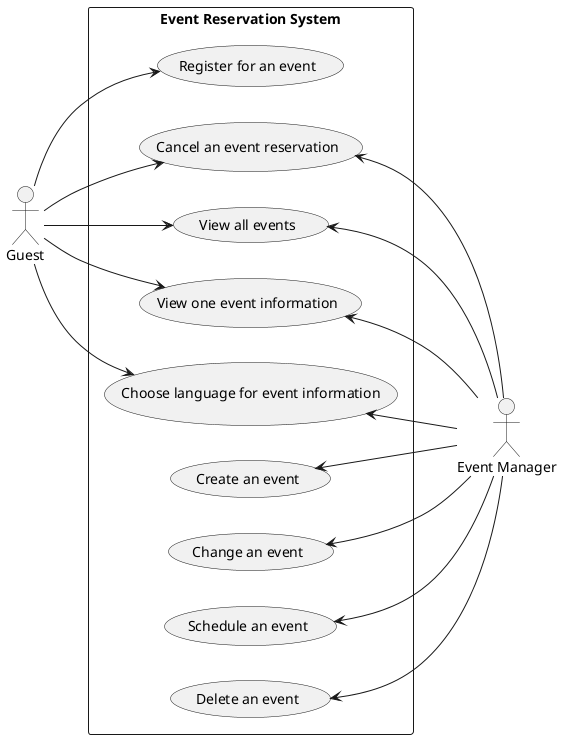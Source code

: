 @startuml

left to right direction

actor Guest
actor "Event Manager" as EM

rectangle "Event Reservation System" {
    (Register for an event) as (EventBook)
    (Cancel an event reservation) as (EventCancel)
    (View all events) as (EventAll)
    (View one event information) as (EventView)
    (Choose language for event information) as (EventLanguage)
    (Create an event) as (EventCreate)
    (Change an event) as (EventChange)
    (Schedule an event) as (EventSchedule)
    (Delete an event) as (EventDelete)

    Guest --> (EventBook)
    Guest --> (EventCancel)
    Guest --> (EventAll)
    Guest --> (EventView)
    Guest --> (EventLanguage)

    (EventAll) <-- EM
    (EventView) <-- EM
    (EventLanguage) <-- EM
    (EventCreate) <-- EM
    (EventChange) <-- EM
    (EventSchedule) <-- EM
    (EventDelete) <-- EM
    (EventCancel) <-- EM
}

@enduml
